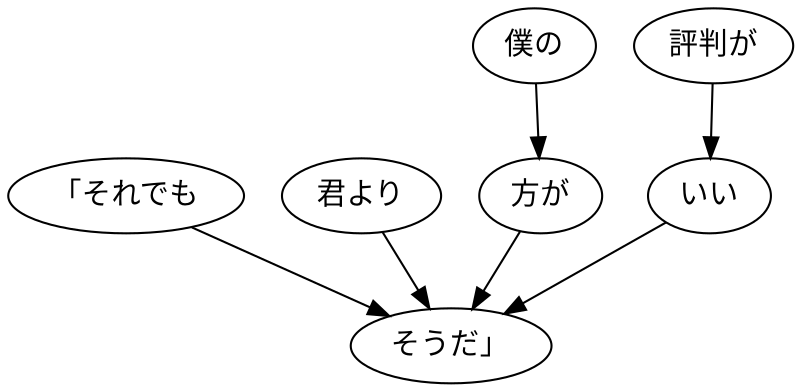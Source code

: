 digraph graph2625 {
	node0 [label="「それでも"];
	node1 [label="君より"];
	node2 [label="僕の"];
	node3 [label="方が"];
	node4 [label="評判が"];
	node5 [label="いい"];
	node6 [label="そうだ」"];
	node0 -> node6;
	node1 -> node6;
	node2 -> node3;
	node3 -> node6;
	node4 -> node5;
	node5 -> node6;
}
